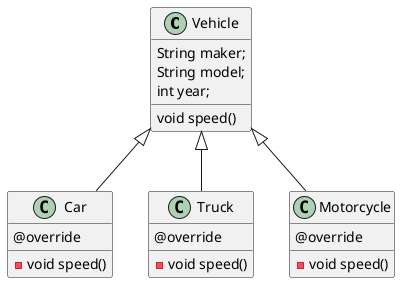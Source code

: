 class_diagram.puml
@startuml
class Vehicle{
    String maker;
    String model;
    int year;
void speed()
}

class Car extends Vehicle{
@override
-void speed()

}
class Truck extends Vehicle{
@override
-void speed()


}
class Motorcycle extends Vehicle{
@override
-void speed()


}
@enduml